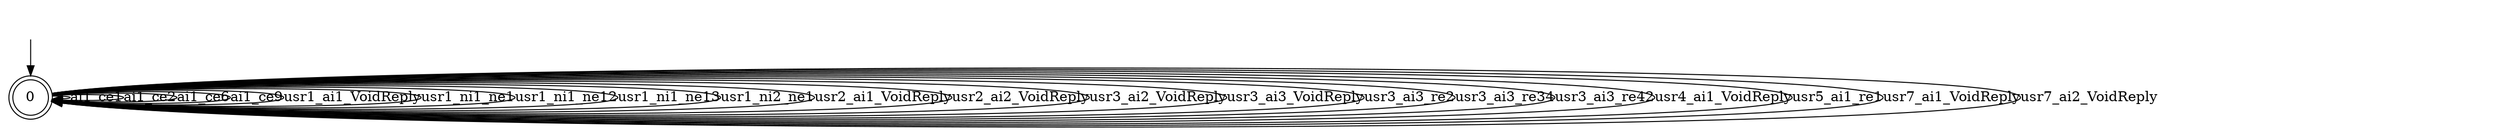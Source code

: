 digraph T1 {
0 [label="0", shape=doublecircle];
0 -> 0  [label="ai1_ce1"];
0 -> 0  [label="ai1_ce2"];
0 -> 0  [label="ai1_ce6"];
0 -> 0  [label="ai1_ce9"];
0 -> 0  [label="usr1_ai1_VoidReply"];
0 -> 0  [label="usr1_ni1_ne1"];
0 -> 0  [label="usr1_ni1_ne12"];
0 -> 0  [label="usr1_ni1_ne13"];
0 -> 0  [label="usr1_ni2_ne1"];
0 -> 0  [label="usr2_ai1_VoidReply"];
0 -> 0  [label="usr2_ai2_VoidReply"];
0 -> 0  [label="usr3_ai2_VoidReply"];
0 -> 0  [label="usr3_ai3_VoidReply"];
0 -> 0  [label="usr3_ai3_re2"];
0 -> 0  [label="usr3_ai3_re34"];
0 -> 0  [label="usr3_ai3_re42"];
0 -> 0  [label="usr4_ai1_VoidReply"];
0 -> 0  [label="usr5_ai1_re1"];
0 -> 0  [label="usr7_ai1_VoidReply"];
0 -> 0  [label="usr7_ai2_VoidReply"];
__start0 [label="", shape=none];
__start0 -> 0  [label=""];
}
